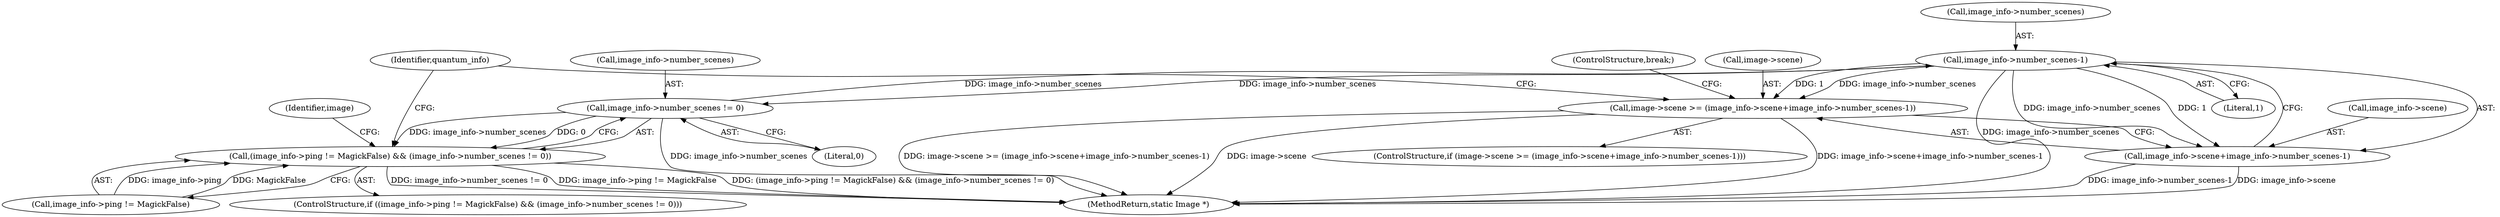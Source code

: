 digraph "1_ImageMagick_f6e9d0d9955e85bdd7540b251cd50d598dacc5e6_26@pointer" {
"1000488" [label="(Call,image_info->number_scenes-1)"];
"1000474" [label="(Call,image_info->number_scenes != 0)"];
"1000488" [label="(Call,image_info->number_scenes-1)"];
"1000468" [label="(Call,(image_info->ping != MagickFalse) && (image_info->number_scenes != 0))"];
"1000480" [label="(Call,image->scene >= (image_info->scene+image_info->number_scenes-1))"];
"1000484" [label="(Call,image_info->scene+image_info->number_scenes-1)"];
"1000484" [label="(Call,image_info->scene+image_info->number_scenes-1)"];
"1000495" [label="(Identifier,quantum_info)"];
"1000485" [label="(Call,image_info->scene)"];
"1000482" [label="(Identifier,image)"];
"1000474" [label="(Call,image_info->number_scenes != 0)"];
"1000478" [label="(Literal,0)"];
"1000488" [label="(Call,image_info->number_scenes-1)"];
"1000492" [label="(Literal,1)"];
"1000467" [label="(ControlStructure,if ((image_info->ping != MagickFalse) && (image_info->number_scenes != 0)))"];
"1000876" [label="(MethodReturn,static Image *)"];
"1000468" [label="(Call,(image_info->ping != MagickFalse) && (image_info->number_scenes != 0))"];
"1000479" [label="(ControlStructure,if (image->scene >= (image_info->scene+image_info->number_scenes-1)))"];
"1000489" [label="(Call,image_info->number_scenes)"];
"1000493" [label="(ControlStructure,break;)"];
"1000469" [label="(Call,image_info->ping != MagickFalse)"];
"1000481" [label="(Call,image->scene)"];
"1000480" [label="(Call,image->scene >= (image_info->scene+image_info->number_scenes-1))"];
"1000475" [label="(Call,image_info->number_scenes)"];
"1000488" -> "1000484"  [label="AST: "];
"1000488" -> "1000492"  [label="CFG: "];
"1000489" -> "1000488"  [label="AST: "];
"1000492" -> "1000488"  [label="AST: "];
"1000484" -> "1000488"  [label="CFG: "];
"1000488" -> "1000876"  [label="DDG: image_info->number_scenes"];
"1000488" -> "1000474"  [label="DDG: image_info->number_scenes"];
"1000488" -> "1000480"  [label="DDG: image_info->number_scenes"];
"1000488" -> "1000480"  [label="DDG: 1"];
"1000488" -> "1000484"  [label="DDG: image_info->number_scenes"];
"1000488" -> "1000484"  [label="DDG: 1"];
"1000474" -> "1000488"  [label="DDG: image_info->number_scenes"];
"1000474" -> "1000468"  [label="AST: "];
"1000474" -> "1000478"  [label="CFG: "];
"1000475" -> "1000474"  [label="AST: "];
"1000478" -> "1000474"  [label="AST: "];
"1000468" -> "1000474"  [label="CFG: "];
"1000474" -> "1000876"  [label="DDG: image_info->number_scenes"];
"1000474" -> "1000468"  [label="DDG: image_info->number_scenes"];
"1000474" -> "1000468"  [label="DDG: 0"];
"1000468" -> "1000467"  [label="AST: "];
"1000468" -> "1000469"  [label="CFG: "];
"1000469" -> "1000468"  [label="AST: "];
"1000482" -> "1000468"  [label="CFG: "];
"1000495" -> "1000468"  [label="CFG: "];
"1000468" -> "1000876"  [label="DDG: (image_info->ping != MagickFalse) && (image_info->number_scenes != 0)"];
"1000468" -> "1000876"  [label="DDG: image_info->number_scenes != 0"];
"1000468" -> "1000876"  [label="DDG: image_info->ping != MagickFalse"];
"1000469" -> "1000468"  [label="DDG: image_info->ping"];
"1000469" -> "1000468"  [label="DDG: MagickFalse"];
"1000480" -> "1000479"  [label="AST: "];
"1000480" -> "1000484"  [label="CFG: "];
"1000481" -> "1000480"  [label="AST: "];
"1000484" -> "1000480"  [label="AST: "];
"1000493" -> "1000480"  [label="CFG: "];
"1000495" -> "1000480"  [label="CFG: "];
"1000480" -> "1000876"  [label="DDG: image->scene >= (image_info->scene+image_info->number_scenes-1)"];
"1000480" -> "1000876"  [label="DDG: image->scene"];
"1000480" -> "1000876"  [label="DDG: image_info->scene+image_info->number_scenes-1"];
"1000485" -> "1000484"  [label="AST: "];
"1000484" -> "1000876"  [label="DDG: image_info->number_scenes-1"];
"1000484" -> "1000876"  [label="DDG: image_info->scene"];
}
